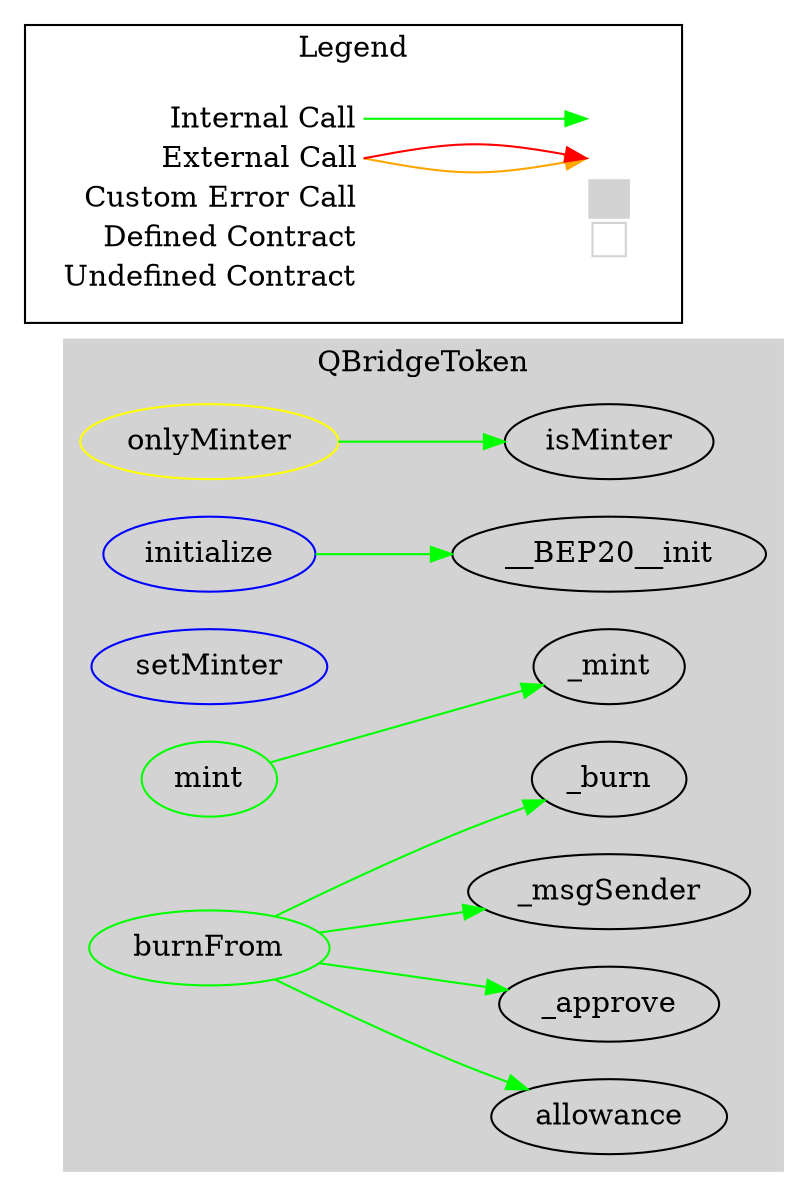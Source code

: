 digraph G {
  graph [ ratio = "auto", page = "100", compound =true ];
subgraph "clusterQBridgeToken" {
  graph [ label = "QBridgeToken", color = "lightgray", style = "filled", bgcolor = "lightgray" ];
  "QBridgeToken.onlyMinter" [ label = "onlyMinter", color = "yellow" ];
  "QBridgeToken.initialize" [ label = "initialize", color = "blue" ];
  "QBridgeToken.setMinter" [ label = "setMinter", color = "blue" ];
  "QBridgeToken.mint" [ label = "mint", color = "green" ];
  "QBridgeToken.burnFrom" [ label = "burnFrom", color = "green" ];
  "QBridgeToken.isMinter" [ label = "isMinter" ];
  "QBridgeToken.__BEP20__init" [ label = "__BEP20__init" ];
  "QBridgeToken._mint" [ label = "_mint" ];
  "QBridgeToken.allowance" [ label = "allowance" ];
  "QBridgeToken._approve" [ label = "_approve" ];
  "QBridgeToken._msgSender" [ label = "_msgSender" ];
  "QBridgeToken._burn" [ label = "_burn" ];
}

  "QBridgeToken.onlyMinter";
  "QBridgeToken.isMinter";
  "QBridgeToken.initialize";
  "QBridgeToken.__BEP20__init";
  "QBridgeToken.mint";
  "QBridgeToken._mint";
  "QBridgeToken.burnFrom";
  "QBridgeToken.allowance";
  "QBridgeToken._approve";
  "QBridgeToken._msgSender";
  "QBridgeToken._burn";
  "QBridgeToken.onlyMinter" -> "QBridgeToken.isMinter" [ color = "green" ];
  "QBridgeToken.initialize" -> "QBridgeToken.__BEP20__init" [ color = "green" ];
  "QBridgeToken.mint" -> "QBridgeToken._mint" [ color = "green" ];
  "QBridgeToken.burnFrom" -> "QBridgeToken.allowance" [ color = "green" ];
  "QBridgeToken.burnFrom" -> "QBridgeToken._approve" [ color = "green" ];
  "QBridgeToken.burnFrom" -> "QBridgeToken._msgSender" [ color = "green" ];
  "QBridgeToken.burnFrom" -> "QBridgeToken._burn" [ color = "green" ];


rankdir=LR
node [shape=plaintext]
subgraph cluster_01 { 
label = "Legend";
key [label=<<table border="0" cellpadding="2" cellspacing="0" cellborder="0">
  <tr><td align="right" port="i1">Internal Call</td></tr>
  <tr><td align="right" port="i2">External Call</td></tr>
  <tr><td align="right" port="i2">Custom Error Call</td></tr>
  <tr><td align="right" port="i3">Defined Contract</td></tr>
  <tr><td align="right" port="i4">Undefined Contract</td></tr>
  </table>>]
key2 [label=<<table border="0" cellpadding="2" cellspacing="0" cellborder="0">
  <tr><td port="i1">&nbsp;&nbsp;&nbsp;</td></tr>
  <tr><td port="i2">&nbsp;&nbsp;&nbsp;</td></tr>
  <tr><td port="i3" bgcolor="lightgray">&nbsp;&nbsp;&nbsp;</td></tr>
  <tr><td port="i4">
    <table border="1" cellborder="0" cellspacing="0" cellpadding="7" color="lightgray">
      <tr>
       <td></td>
      </tr>
     </table>
  </td></tr>
  </table>>]
key:i1:e -> key2:i1:w [color="green"]
key:i2:e -> key2:i2:w [color="orange"]
key:i2:e -> key2:i2:w [color="red"]
}
}

